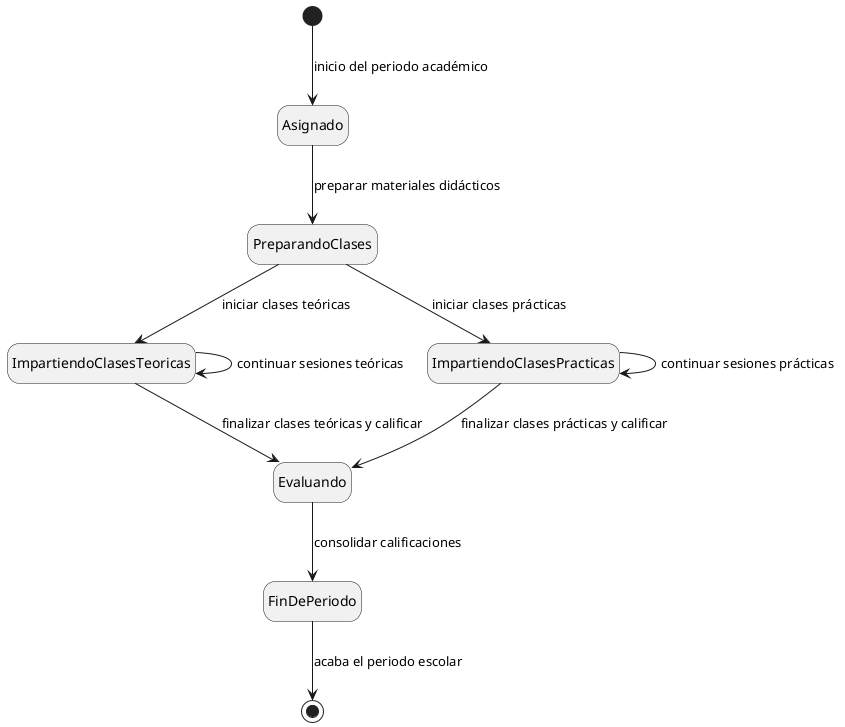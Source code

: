 @startuml
hide empty description

[*] --> Asignado : inicio del periodo académico

Asignado --> PreparandoClases : preparar materiales didácticos
PreparandoClases --> ImpartiendoClasesTeoricas : iniciar clases teóricas
PreparandoClases --> ImpartiendoClasesPracticas : iniciar clases prácticas

ImpartiendoClasesTeoricas --> ImpartiendoClasesTeoricas : continuar sesiones teóricas
ImpartiendoClasesTeoricas --> Evaluando : finalizar clases teóricas y calificar

ImpartiendoClasesPracticas --> ImpartiendoClasesPracticas : continuar sesiones prácticas
ImpartiendoClasesPracticas --> Evaluando : finalizar clases prácticas y calificar

Evaluando --> FinDePeriodo : consolidar calificaciones
FinDePeriodo --> [*] : acaba el periodo escolar

@enduml
